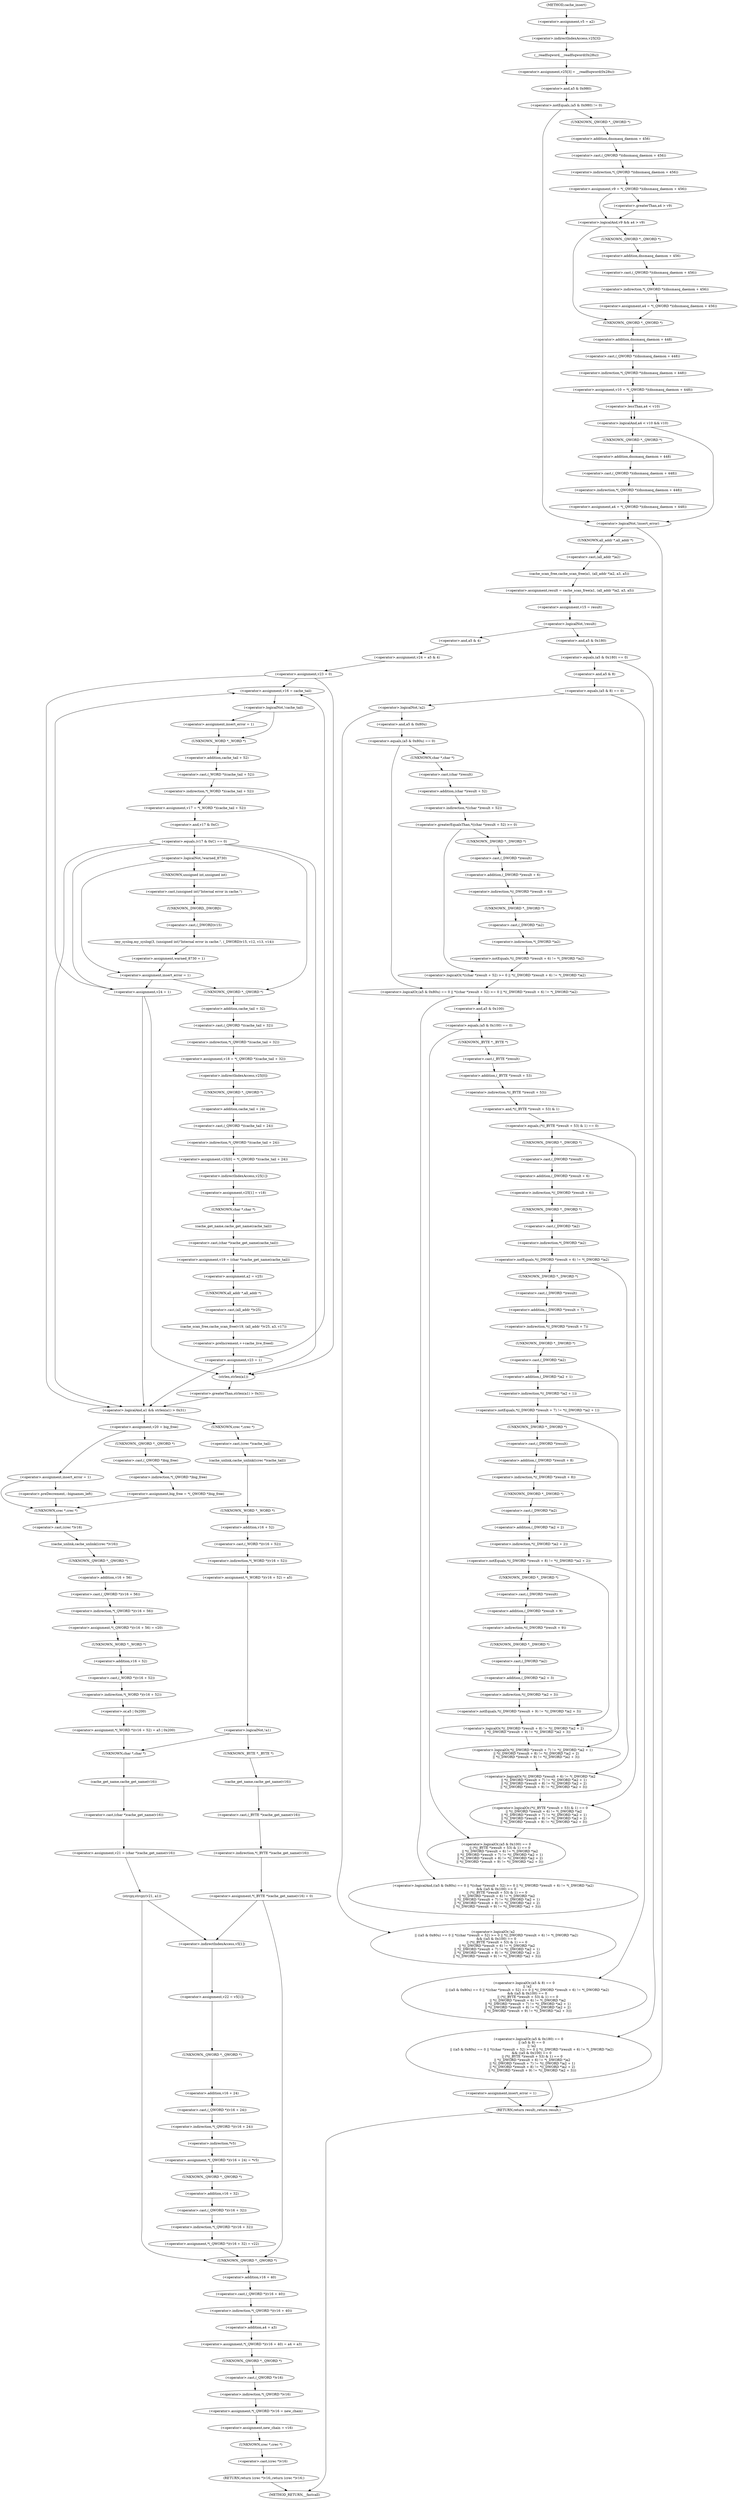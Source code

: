 digraph cache_insert {  
"1000144" [label = "(<operator>.assignment,v5 = a2)" ]
"1000147" [label = "(<operator>.assignment,v25[3] = __readfsqword(0x28u))" ]
"1000148" [label = "(<operator>.indirectIndexAccess,v25[3])" ]
"1000151" [label = "(__readfsqword,__readfsqword(0x28u))" ]
"1000154" [label = "(<operator>.notEquals,(a5 & 0x980) != 0)" ]
"1000155" [label = "(<operator>.and,a5 & 0x980)" ]
"1000160" [label = "(<operator>.assignment,v9 = *(_QWORD *)(dnsmasq_daemon + 456))" ]
"1000162" [label = "(<operator>.indirection,*(_QWORD *)(dnsmasq_daemon + 456))" ]
"1000163" [label = "(<operator>.cast,(_QWORD *)(dnsmasq_daemon + 456))" ]
"1000164" [label = "(UNKNOWN,_QWORD *,_QWORD *)" ]
"1000165" [label = "(<operator>.addition,dnsmasq_daemon + 456)" ]
"1000169" [label = "(<operator>.logicalAnd,v9 && a4 > v9)" ]
"1000171" [label = "(<operator>.greaterThan,a4 > v9)" ]
"1000174" [label = "(<operator>.assignment,a4 = *(_QWORD *)(dnsmasq_daemon + 456))" ]
"1000176" [label = "(<operator>.indirection,*(_QWORD *)(dnsmasq_daemon + 456))" ]
"1000177" [label = "(<operator>.cast,(_QWORD *)(dnsmasq_daemon + 456))" ]
"1000178" [label = "(UNKNOWN,_QWORD *,_QWORD *)" ]
"1000179" [label = "(<operator>.addition,dnsmasq_daemon + 456)" ]
"1000182" [label = "(<operator>.assignment,v10 = *(_QWORD *)(dnsmasq_daemon + 448))" ]
"1000184" [label = "(<operator>.indirection,*(_QWORD *)(dnsmasq_daemon + 448))" ]
"1000185" [label = "(<operator>.cast,(_QWORD *)(dnsmasq_daemon + 448))" ]
"1000186" [label = "(UNKNOWN,_QWORD *,_QWORD *)" ]
"1000187" [label = "(<operator>.addition,dnsmasq_daemon + 448)" ]
"1000191" [label = "(<operator>.logicalAnd,a4 < v10 && v10)" ]
"1000192" [label = "(<operator>.lessThan,a4 < v10)" ]
"1000196" [label = "(<operator>.assignment,a4 = *(_QWORD *)(dnsmasq_daemon + 448))" ]
"1000198" [label = "(<operator>.indirection,*(_QWORD *)(dnsmasq_daemon + 448))" ]
"1000199" [label = "(<operator>.cast,(_QWORD *)(dnsmasq_daemon + 448))" ]
"1000200" [label = "(UNKNOWN,_QWORD *,_QWORD *)" ]
"1000201" [label = "(<operator>.addition,dnsmasq_daemon + 448)" ]
"1000206" [label = "(<operator>.logicalNot,!insert_error)" ]
"1000209" [label = "(<operator>.assignment,result = cache_scan_free(a1, (all_addr *)a2, a3, a5))" ]
"1000211" [label = "(cache_scan_free,cache_scan_free(a1, (all_addr *)a2, a3, a5))" ]
"1000213" [label = "(<operator>.cast,(all_addr *)a2)" ]
"1000214" [label = "(UNKNOWN,all_addr *,all_addr *)" ]
"1000218" [label = "(<operator>.assignment,v15 = result)" ]
"1000222" [label = "(<operator>.logicalNot,!result)" ]
"1000225" [label = "(<operator>.assignment,v24 = a5 & 4)" ]
"1000227" [label = "(<operator>.and,a5 & 4)" ]
"1000230" [label = "(<operator>.assignment,v23 = 0)" ]
"1000236" [label = "(<operator>.assignment,v16 = cache_tail)" ]
"1000240" [label = "(<operator>.logicalNot,!cache_tail)" ]
"1000243" [label = "(<operator>.assignment,insert_error = 1)" ]
"1000247" [label = "(<operator>.assignment,v17 = *(_WORD *)(cache_tail + 52))" ]
"1000249" [label = "(<operator>.indirection,*(_WORD *)(cache_tail + 52))" ]
"1000250" [label = "(<operator>.cast,(_WORD *)(cache_tail + 52))" ]
"1000251" [label = "(UNKNOWN,_WORD *,_WORD *)" ]
"1000252" [label = "(<operator>.addition,cache_tail + 52)" ]
"1000256" [label = "(<operator>.equals,(v17 & 0xC) == 0)" ]
"1000257" [label = "(<operator>.and,v17 & 0xC)" ]
"1000266" [label = "(<operator>.logicalNot,!warned_8730)" ]
"1000269" [label = "(my_syslog,my_syslog(3, (unsigned int)\"Internal error in cache.\", (_DWORD)v15, v12, v13, v14))" ]
"1000271" [label = "(<operator>.cast,(unsigned int)\"Internal error in cache.\")" ]
"1000272" [label = "(UNKNOWN,unsigned int,unsigned int)" ]
"1000274" [label = "(<operator>.cast,(_DWORD)v15)" ]
"1000275" [label = "(UNKNOWN,_DWORD,_DWORD)" ]
"1000280" [label = "(<operator>.assignment,warned_8730 = 1)" ]
"1000283" [label = "(<operator>.assignment,insert_error = 1)" ]
"1000290" [label = "(<operator>.assignment,v18 = *(_QWORD *)(cache_tail + 32))" ]
"1000292" [label = "(<operator>.indirection,*(_QWORD *)(cache_tail + 32))" ]
"1000293" [label = "(<operator>.cast,(_QWORD *)(cache_tail + 32))" ]
"1000294" [label = "(UNKNOWN,_QWORD *,_QWORD *)" ]
"1000295" [label = "(<operator>.addition,cache_tail + 32)" ]
"1000298" [label = "(<operator>.assignment,v25[0] = *(_QWORD *)(cache_tail + 24))" ]
"1000299" [label = "(<operator>.indirectIndexAccess,v25[0])" ]
"1000302" [label = "(<operator>.indirection,*(_QWORD *)(cache_tail + 24))" ]
"1000303" [label = "(<operator>.cast,(_QWORD *)(cache_tail + 24))" ]
"1000304" [label = "(UNKNOWN,_QWORD *,_QWORD *)" ]
"1000305" [label = "(<operator>.addition,cache_tail + 24)" ]
"1000308" [label = "(<operator>.assignment,v25[1] = v18)" ]
"1000309" [label = "(<operator>.indirectIndexAccess,v25[1])" ]
"1000313" [label = "(<operator>.assignment,v19 = (char *)cache_get_name(cache_tail))" ]
"1000315" [label = "(<operator>.cast,(char *)cache_get_name(cache_tail))" ]
"1000316" [label = "(UNKNOWN,char *,char *)" ]
"1000317" [label = "(cache_get_name,cache_get_name(cache_tail))" ]
"1000319" [label = "(<operator>.assignment,a2 = v25)" ]
"1000322" [label = "(cache_scan_free,cache_scan_free(v19, (all_addr *)v25, a3, v17))" ]
"1000324" [label = "(<operator>.cast,(all_addr *)v25)" ]
"1000325" [label = "(UNKNOWN,all_addr *,all_addr *)" ]
"1000329" [label = "(<operator>.preIncrement,++cache_live_freed)" ]
"1000331" [label = "(<operator>.assignment,v23 = 1)" ]
"1000337" [label = "(<operator>.assignment,v24 = 1)" ]
"1000341" [label = "(<operator>.logicalAnd,a1 && strlen(a1) > 0x31)" ]
"1000343" [label = "(<operator>.greaterThan,strlen(a1) > 0x31)" ]
"1000344" [label = "(strlen,strlen(a1))" ]
"1000348" [label = "(<operator>.assignment,v20 = big_free)" ]
"1000354" [label = "(<operator>.assignment,big_free = *(_QWORD *)big_free)" ]
"1000356" [label = "(<operator>.indirection,*(_QWORD *)big_free)" ]
"1000357" [label = "(<operator>.cast,(_QWORD *)big_free)" ]
"1000358" [label = "(UNKNOWN,_QWORD *,_QWORD *)" ]
"1000363" [label = "(<operator>.assignment,insert_error = 1)" ]
"1000369" [label = "(<operator>.preDecrement,--bignames_left)" ]
"1000371" [label = "(cache_unlink,cache_unlink((crec *)v16))" ]
"1000372" [label = "(<operator>.cast,(crec *)v16)" ]
"1000373" [label = "(UNKNOWN,crec *,crec *)" ]
"1000375" [label = "(<operator>.assignment,*(_QWORD *)(v16 + 56) = v20)" ]
"1000376" [label = "(<operator>.indirection,*(_QWORD *)(v16 + 56))" ]
"1000377" [label = "(<operator>.cast,(_QWORD *)(v16 + 56))" ]
"1000378" [label = "(UNKNOWN,_QWORD *,_QWORD *)" ]
"1000379" [label = "(<operator>.addition,v16 + 56)" ]
"1000383" [label = "(<operator>.assignment,*(_WORD *)(v16 + 52) = a5 | 0x200)" ]
"1000384" [label = "(<operator>.indirection,*(_WORD *)(v16 + 52))" ]
"1000385" [label = "(<operator>.cast,(_WORD *)(v16 + 52))" ]
"1000386" [label = "(UNKNOWN,_WORD *,_WORD *)" ]
"1000387" [label = "(<operator>.addition,v16 + 52)" ]
"1000390" [label = "(<operator>.or,a5 | 0x200)" ]
"1000395" [label = "(cache_unlink,cache_unlink((crec *)cache_tail))" ]
"1000396" [label = "(<operator>.cast,(crec *)cache_tail)" ]
"1000397" [label = "(UNKNOWN,crec *,crec *)" ]
"1000399" [label = "(<operator>.assignment,*(_WORD *)(v16 + 52) = a5)" ]
"1000400" [label = "(<operator>.indirection,*(_WORD *)(v16 + 52))" ]
"1000401" [label = "(<operator>.cast,(_WORD *)(v16 + 52))" ]
"1000402" [label = "(UNKNOWN,_WORD *,_WORD *)" ]
"1000403" [label = "(<operator>.addition,v16 + 52)" ]
"1000408" [label = "(<operator>.logicalNot,!a1)" ]
"1000411" [label = "(<operator>.assignment,*(_BYTE *)cache_get_name(v16) = 0)" ]
"1000412" [label = "(<operator>.indirection,*(_BYTE *)cache_get_name(v16))" ]
"1000413" [label = "(<operator>.cast,(_BYTE *)cache_get_name(v16))" ]
"1000414" [label = "(UNKNOWN,_BYTE *,_BYTE *)" ]
"1000415" [label = "(cache_get_name,cache_get_name(v16))" ]
"1000419" [label = "(<operator>.assignment,v21 = (char *)cache_get_name(v16))" ]
"1000421" [label = "(<operator>.cast,(char *)cache_get_name(v16))" ]
"1000422" [label = "(UNKNOWN,char *,char *)" ]
"1000423" [label = "(cache_get_name,cache_get_name(v16))" ]
"1000425" [label = "(strcpy,strcpy(v21, a1))" ]
"1000432" [label = "(<operator>.assignment,v22 = v5[1])" ]
"1000434" [label = "(<operator>.indirectIndexAccess,v5[1])" ]
"1000437" [label = "(<operator>.assignment,*(_QWORD *)(v16 + 24) = *v5)" ]
"1000438" [label = "(<operator>.indirection,*(_QWORD *)(v16 + 24))" ]
"1000439" [label = "(<operator>.cast,(_QWORD *)(v16 + 24))" ]
"1000440" [label = "(UNKNOWN,_QWORD *,_QWORD *)" ]
"1000441" [label = "(<operator>.addition,v16 + 24)" ]
"1000444" [label = "(<operator>.indirection,*v5)" ]
"1000446" [label = "(<operator>.assignment,*(_QWORD *)(v16 + 32) = v22)" ]
"1000447" [label = "(<operator>.indirection,*(_QWORD *)(v16 + 32))" ]
"1000448" [label = "(<operator>.cast,(_QWORD *)(v16 + 32))" ]
"1000449" [label = "(UNKNOWN,_QWORD *,_QWORD *)" ]
"1000450" [label = "(<operator>.addition,v16 + 32)" ]
"1000454" [label = "(<operator>.assignment,*(_QWORD *)(v16 + 40) = a4 + a3)" ]
"1000455" [label = "(<operator>.indirection,*(_QWORD *)(v16 + 40))" ]
"1000456" [label = "(<operator>.cast,(_QWORD *)(v16 + 40))" ]
"1000457" [label = "(UNKNOWN,_QWORD *,_QWORD *)" ]
"1000458" [label = "(<operator>.addition,v16 + 40)" ]
"1000461" [label = "(<operator>.addition,a4 + a3)" ]
"1000464" [label = "(<operator>.assignment,*(_QWORD *)v16 = new_chain)" ]
"1000465" [label = "(<operator>.indirection,*(_QWORD *)v16)" ]
"1000466" [label = "(<operator>.cast,(_QWORD *)v16)" ]
"1000467" [label = "(UNKNOWN,_QWORD *,_QWORD *)" ]
"1000470" [label = "(<operator>.assignment,new_chain = v16)" ]
"1000473" [label = "(RETURN,return (crec *)v16;,return (crec *)v16;)" ]
"1000474" [label = "(<operator>.cast,(crec *)v16)" ]
"1000475" [label = "(UNKNOWN,crec *,crec *)" ]
"1000478" [label = "(<operator>.logicalOr,(a5 & 0x180) == 0\n      || (a5 & 8) == 0\n      || !a2\n      || ((a5 & 0x80u) == 0 || *((char *)result + 52) >= 0 || *((_DWORD *)result + 6) != *(_DWORD *)a2)\n      && ((a5 & 0x100) == 0\n       || (*((_BYTE *)result + 53) & 1) == 0\n       || *((_DWORD *)result + 6) != *(_DWORD *)a2\n       || *((_DWORD *)result + 7) != *((_DWORD *)a2 + 1)\n       || *((_DWORD *)result + 8) != *((_DWORD *)a2 + 2)\n       || *((_DWORD *)result + 9) != *((_DWORD *)a2 + 3)))" ]
"1000479" [label = "(<operator>.equals,(a5 & 0x180) == 0)" ]
"1000480" [label = "(<operator>.and,a5 & 0x180)" ]
"1000484" [label = "(<operator>.logicalOr,(a5 & 8) == 0\n      || !a2\n      || ((a5 & 0x80u) == 0 || *((char *)result + 52) >= 0 || *((_DWORD *)result + 6) != *(_DWORD *)a2)\n      && ((a5 & 0x100) == 0\n       || (*((_BYTE *)result + 53) & 1) == 0\n       || *((_DWORD *)result + 6) != *(_DWORD *)a2\n       || *((_DWORD *)result + 7) != *((_DWORD *)a2 + 1)\n       || *((_DWORD *)result + 8) != *((_DWORD *)a2 + 2)\n       || *((_DWORD *)result + 9) != *((_DWORD *)a2 + 3)))" ]
"1000485" [label = "(<operator>.equals,(a5 & 8) == 0)" ]
"1000486" [label = "(<operator>.and,a5 & 8)" ]
"1000490" [label = "(<operator>.logicalOr,!a2\n      || ((a5 & 0x80u) == 0 || *((char *)result + 52) >= 0 || *((_DWORD *)result + 6) != *(_DWORD *)a2)\n      && ((a5 & 0x100) == 0\n       || (*((_BYTE *)result + 53) & 1) == 0\n       || *((_DWORD *)result + 6) != *(_DWORD *)a2\n       || *((_DWORD *)result + 7) != *((_DWORD *)a2 + 1)\n       || *((_DWORD *)result + 8) != *((_DWORD *)a2 + 2)\n       || *((_DWORD *)result + 9) != *((_DWORD *)a2 + 3)))" ]
"1000491" [label = "(<operator>.logicalNot,!a2)" ]
"1000493" [label = "(<operator>.logicalAnd,((a5 & 0x80u) == 0 || *((char *)result + 52) >= 0 || *((_DWORD *)result + 6) != *(_DWORD *)a2)\n      && ((a5 & 0x100) == 0\n       || (*((_BYTE *)result + 53) & 1) == 0\n       || *((_DWORD *)result + 6) != *(_DWORD *)a2\n       || *((_DWORD *)result + 7) != *((_DWORD *)a2 + 1)\n       || *((_DWORD *)result + 8) != *((_DWORD *)a2 + 2)\n       || *((_DWORD *)result + 9) != *((_DWORD *)a2 + 3)))" ]
"1000494" [label = "(<operator>.logicalOr,(a5 & 0x80u) == 0 || *((char *)result + 52) >= 0 || *((_DWORD *)result + 6) != *(_DWORD *)a2)" ]
"1000495" [label = "(<operator>.equals,(a5 & 0x80u) == 0)" ]
"1000496" [label = "(<operator>.and,a5 & 0x80u)" ]
"1000500" [label = "(<operator>.logicalOr,*((char *)result + 52) >= 0 || *((_DWORD *)result + 6) != *(_DWORD *)a2)" ]
"1000501" [label = "(<operator>.greaterEqualsThan,*((char *)result + 52) >= 0)" ]
"1000502" [label = "(<operator>.indirection,*((char *)result + 52))" ]
"1000503" [label = "(<operator>.addition,(char *)result + 52)" ]
"1000504" [label = "(<operator>.cast,(char *)result)" ]
"1000505" [label = "(UNKNOWN,char *,char *)" ]
"1000509" [label = "(<operator>.notEquals,*((_DWORD *)result + 6) != *(_DWORD *)a2)" ]
"1000510" [label = "(<operator>.indirection,*((_DWORD *)result + 6))" ]
"1000511" [label = "(<operator>.addition,(_DWORD *)result + 6)" ]
"1000512" [label = "(<operator>.cast,(_DWORD *)result)" ]
"1000513" [label = "(UNKNOWN,_DWORD *,_DWORD *)" ]
"1000516" [label = "(<operator>.indirection,*(_DWORD *)a2)" ]
"1000517" [label = "(<operator>.cast,(_DWORD *)a2)" ]
"1000518" [label = "(UNKNOWN,_DWORD *,_DWORD *)" ]
"1000520" [label = "(<operator>.logicalOr,(a5 & 0x100) == 0\n       || (*((_BYTE *)result + 53) & 1) == 0\n       || *((_DWORD *)result + 6) != *(_DWORD *)a2\n       || *((_DWORD *)result + 7) != *((_DWORD *)a2 + 1)\n       || *((_DWORD *)result + 8) != *((_DWORD *)a2 + 2)\n       || *((_DWORD *)result + 9) != *((_DWORD *)a2 + 3))" ]
"1000521" [label = "(<operator>.equals,(a5 & 0x100) == 0)" ]
"1000522" [label = "(<operator>.and,a5 & 0x100)" ]
"1000526" [label = "(<operator>.logicalOr,(*((_BYTE *)result + 53) & 1) == 0\n       || *((_DWORD *)result + 6) != *(_DWORD *)a2\n       || *((_DWORD *)result + 7) != *((_DWORD *)a2 + 1)\n       || *((_DWORD *)result + 8) != *((_DWORD *)a2 + 2)\n       || *((_DWORD *)result + 9) != *((_DWORD *)a2 + 3))" ]
"1000527" [label = "(<operator>.equals,(*((_BYTE *)result + 53) & 1) == 0)" ]
"1000528" [label = "(<operator>.and,*((_BYTE *)result + 53) & 1)" ]
"1000529" [label = "(<operator>.indirection,*((_BYTE *)result + 53))" ]
"1000530" [label = "(<operator>.addition,(_BYTE *)result + 53)" ]
"1000531" [label = "(<operator>.cast,(_BYTE *)result)" ]
"1000532" [label = "(UNKNOWN,_BYTE *,_BYTE *)" ]
"1000537" [label = "(<operator>.logicalOr,*((_DWORD *)result + 6) != *(_DWORD *)a2\n       || *((_DWORD *)result + 7) != *((_DWORD *)a2 + 1)\n       || *((_DWORD *)result + 8) != *((_DWORD *)a2 + 2)\n       || *((_DWORD *)result + 9) != *((_DWORD *)a2 + 3))" ]
"1000538" [label = "(<operator>.notEquals,*((_DWORD *)result + 6) != *(_DWORD *)a2)" ]
"1000539" [label = "(<operator>.indirection,*((_DWORD *)result + 6))" ]
"1000540" [label = "(<operator>.addition,(_DWORD *)result + 6)" ]
"1000541" [label = "(<operator>.cast,(_DWORD *)result)" ]
"1000542" [label = "(UNKNOWN,_DWORD *,_DWORD *)" ]
"1000545" [label = "(<operator>.indirection,*(_DWORD *)a2)" ]
"1000546" [label = "(<operator>.cast,(_DWORD *)a2)" ]
"1000547" [label = "(UNKNOWN,_DWORD *,_DWORD *)" ]
"1000549" [label = "(<operator>.logicalOr,*((_DWORD *)result + 7) != *((_DWORD *)a2 + 1)\n       || *((_DWORD *)result + 8) != *((_DWORD *)a2 + 2)\n       || *((_DWORD *)result + 9) != *((_DWORD *)a2 + 3))" ]
"1000550" [label = "(<operator>.notEquals,*((_DWORD *)result + 7) != *((_DWORD *)a2 + 1))" ]
"1000551" [label = "(<operator>.indirection,*((_DWORD *)result + 7))" ]
"1000552" [label = "(<operator>.addition,(_DWORD *)result + 7)" ]
"1000553" [label = "(<operator>.cast,(_DWORD *)result)" ]
"1000554" [label = "(UNKNOWN,_DWORD *,_DWORD *)" ]
"1000557" [label = "(<operator>.indirection,*((_DWORD *)a2 + 1))" ]
"1000558" [label = "(<operator>.addition,(_DWORD *)a2 + 1)" ]
"1000559" [label = "(<operator>.cast,(_DWORD *)a2)" ]
"1000560" [label = "(UNKNOWN,_DWORD *,_DWORD *)" ]
"1000563" [label = "(<operator>.logicalOr,*((_DWORD *)result + 8) != *((_DWORD *)a2 + 2)\n       || *((_DWORD *)result + 9) != *((_DWORD *)a2 + 3))" ]
"1000564" [label = "(<operator>.notEquals,*((_DWORD *)result + 8) != *((_DWORD *)a2 + 2))" ]
"1000565" [label = "(<operator>.indirection,*((_DWORD *)result + 8))" ]
"1000566" [label = "(<operator>.addition,(_DWORD *)result + 8)" ]
"1000567" [label = "(<operator>.cast,(_DWORD *)result)" ]
"1000568" [label = "(UNKNOWN,_DWORD *,_DWORD *)" ]
"1000571" [label = "(<operator>.indirection,*((_DWORD *)a2 + 2))" ]
"1000572" [label = "(<operator>.addition,(_DWORD *)a2 + 2)" ]
"1000573" [label = "(<operator>.cast,(_DWORD *)a2)" ]
"1000574" [label = "(UNKNOWN,_DWORD *,_DWORD *)" ]
"1000577" [label = "(<operator>.notEquals,*((_DWORD *)result + 9) != *((_DWORD *)a2 + 3))" ]
"1000578" [label = "(<operator>.indirection,*((_DWORD *)result + 9))" ]
"1000579" [label = "(<operator>.addition,(_DWORD *)result + 9)" ]
"1000580" [label = "(<operator>.cast,(_DWORD *)result)" ]
"1000581" [label = "(UNKNOWN,_DWORD *,_DWORD *)" ]
"1000584" [label = "(<operator>.indirection,*((_DWORD *)a2 + 3))" ]
"1000585" [label = "(<operator>.addition,(_DWORD *)a2 + 3)" ]
"1000586" [label = "(<operator>.cast,(_DWORD *)a2)" ]
"1000587" [label = "(UNKNOWN,_DWORD *,_DWORD *)" ]
"1000591" [label = "(<operator>.assignment,insert_error = 1)" ]
"1000595" [label = "(RETURN,return result;,return result;)" ]
"1000119" [label = "(METHOD,cache_insert)" ]
"1000597" [label = "(METHOD_RETURN,__fastcall)" ]
  "1000144" -> "1000148" 
  "1000147" -> "1000155" 
  "1000148" -> "1000151" 
  "1000151" -> "1000147" 
  "1000154" -> "1000164" 
  "1000154" -> "1000206" 
  "1000155" -> "1000154" 
  "1000160" -> "1000169" 
  "1000160" -> "1000171" 
  "1000162" -> "1000160" 
  "1000163" -> "1000162" 
  "1000164" -> "1000165" 
  "1000165" -> "1000163" 
  "1000169" -> "1000178" 
  "1000169" -> "1000186" 
  "1000171" -> "1000169" 
  "1000174" -> "1000186" 
  "1000176" -> "1000174" 
  "1000177" -> "1000176" 
  "1000178" -> "1000179" 
  "1000179" -> "1000177" 
  "1000182" -> "1000192" 
  "1000184" -> "1000182" 
  "1000185" -> "1000184" 
  "1000186" -> "1000187" 
  "1000187" -> "1000185" 
  "1000191" -> "1000200" 
  "1000191" -> "1000206" 
  "1000192" -> "1000191" 
  "1000192" -> "1000191" 
  "1000196" -> "1000206" 
  "1000198" -> "1000196" 
  "1000199" -> "1000198" 
  "1000200" -> "1000201" 
  "1000201" -> "1000199" 
  "1000206" -> "1000214" 
  "1000206" -> "1000595" 
  "1000209" -> "1000218" 
  "1000211" -> "1000209" 
  "1000213" -> "1000211" 
  "1000214" -> "1000213" 
  "1000218" -> "1000222" 
  "1000222" -> "1000227" 
  "1000222" -> "1000480" 
  "1000225" -> "1000230" 
  "1000227" -> "1000225" 
  "1000230" -> "1000236" 
  "1000230" -> "1000341" 
  "1000230" -> "1000344" 
  "1000236" -> "1000240" 
  "1000240" -> "1000243" 
  "1000240" -> "1000251" 
  "1000243" -> "1000251" 
  "1000247" -> "1000257" 
  "1000249" -> "1000247" 
  "1000250" -> "1000249" 
  "1000251" -> "1000252" 
  "1000252" -> "1000250" 
  "1000256" -> "1000341" 
  "1000256" -> "1000344" 
  "1000256" -> "1000266" 
  "1000256" -> "1000294" 
  "1000256" -> "1000337" 
  "1000257" -> "1000256" 
  "1000266" -> "1000272" 
  "1000266" -> "1000283" 
  "1000269" -> "1000280" 
  "1000271" -> "1000275" 
  "1000272" -> "1000271" 
  "1000274" -> "1000269" 
  "1000275" -> "1000274" 
  "1000280" -> "1000283" 
  "1000283" -> "1000294" 
  "1000283" -> "1000337" 
  "1000290" -> "1000299" 
  "1000292" -> "1000290" 
  "1000293" -> "1000292" 
  "1000294" -> "1000295" 
  "1000295" -> "1000293" 
  "1000298" -> "1000309" 
  "1000299" -> "1000304" 
  "1000302" -> "1000298" 
  "1000303" -> "1000302" 
  "1000304" -> "1000305" 
  "1000305" -> "1000303" 
  "1000308" -> "1000316" 
  "1000309" -> "1000308" 
  "1000313" -> "1000319" 
  "1000315" -> "1000313" 
  "1000316" -> "1000317" 
  "1000317" -> "1000315" 
  "1000319" -> "1000325" 
  "1000322" -> "1000329" 
  "1000324" -> "1000322" 
  "1000325" -> "1000324" 
  "1000329" -> "1000331" 
  "1000331" -> "1000236" 
  "1000331" -> "1000341" 
  "1000331" -> "1000344" 
  "1000337" -> "1000236" 
  "1000337" -> "1000341" 
  "1000337" -> "1000344" 
  "1000341" -> "1000397" 
  "1000341" -> "1000348" 
  "1000343" -> "1000341" 
  "1000344" -> "1000343" 
  "1000348" -> "1000358" 
  "1000348" -> "1000363" 
  "1000354" -> "1000373" 
  "1000356" -> "1000354" 
  "1000357" -> "1000356" 
  "1000358" -> "1000357" 
  "1000363" -> "1000373" 
  "1000363" -> "1000369" 
  "1000369" -> "1000373" 
  "1000371" -> "1000378" 
  "1000372" -> "1000371" 
  "1000373" -> "1000372" 
  "1000375" -> "1000386" 
  "1000376" -> "1000375" 
  "1000377" -> "1000376" 
  "1000378" -> "1000379" 
  "1000379" -> "1000377" 
  "1000383" -> "1000422" 
  "1000384" -> "1000390" 
  "1000385" -> "1000384" 
  "1000386" -> "1000387" 
  "1000387" -> "1000385" 
  "1000390" -> "1000383" 
  "1000395" -> "1000402" 
  "1000396" -> "1000395" 
  "1000397" -> "1000396" 
  "1000399" -> "1000408" 
  "1000400" -> "1000399" 
  "1000401" -> "1000400" 
  "1000402" -> "1000403" 
  "1000403" -> "1000401" 
  "1000408" -> "1000414" 
  "1000408" -> "1000422" 
  "1000411" -> "1000457" 
  "1000411" -> "1000434" 
  "1000412" -> "1000411" 
  "1000413" -> "1000412" 
  "1000414" -> "1000415" 
  "1000415" -> "1000413" 
  "1000419" -> "1000425" 
  "1000421" -> "1000419" 
  "1000422" -> "1000423" 
  "1000423" -> "1000421" 
  "1000425" -> "1000457" 
  "1000425" -> "1000434" 
  "1000432" -> "1000440" 
  "1000434" -> "1000432" 
  "1000437" -> "1000449" 
  "1000438" -> "1000444" 
  "1000439" -> "1000438" 
  "1000440" -> "1000441" 
  "1000441" -> "1000439" 
  "1000444" -> "1000437" 
  "1000446" -> "1000457" 
  "1000447" -> "1000446" 
  "1000448" -> "1000447" 
  "1000449" -> "1000450" 
  "1000450" -> "1000448" 
  "1000454" -> "1000467" 
  "1000455" -> "1000461" 
  "1000456" -> "1000455" 
  "1000457" -> "1000458" 
  "1000458" -> "1000456" 
  "1000461" -> "1000454" 
  "1000464" -> "1000470" 
  "1000465" -> "1000464" 
  "1000466" -> "1000465" 
  "1000467" -> "1000466" 
  "1000470" -> "1000475" 
  "1000473" -> "1000597" 
  "1000474" -> "1000473" 
  "1000475" -> "1000474" 
  "1000478" -> "1000591" 
  "1000478" -> "1000595" 
  "1000479" -> "1000478" 
  "1000479" -> "1000486" 
  "1000480" -> "1000479" 
  "1000484" -> "1000478" 
  "1000485" -> "1000484" 
  "1000485" -> "1000491" 
  "1000486" -> "1000485" 
  "1000490" -> "1000484" 
  "1000491" -> "1000490" 
  "1000491" -> "1000496" 
  "1000493" -> "1000490" 
  "1000494" -> "1000493" 
  "1000494" -> "1000522" 
  "1000495" -> "1000505" 
  "1000495" -> "1000494" 
  "1000496" -> "1000495" 
  "1000500" -> "1000494" 
  "1000501" -> "1000513" 
  "1000501" -> "1000500" 
  "1000502" -> "1000501" 
  "1000503" -> "1000502" 
  "1000504" -> "1000503" 
  "1000505" -> "1000504" 
  "1000509" -> "1000500" 
  "1000510" -> "1000518" 
  "1000511" -> "1000510" 
  "1000512" -> "1000511" 
  "1000513" -> "1000512" 
  "1000516" -> "1000509" 
  "1000517" -> "1000516" 
  "1000518" -> "1000517" 
  "1000520" -> "1000493" 
  "1000521" -> "1000532" 
  "1000521" -> "1000520" 
  "1000522" -> "1000521" 
  "1000526" -> "1000520" 
  "1000527" -> "1000542" 
  "1000527" -> "1000526" 
  "1000528" -> "1000527" 
  "1000529" -> "1000528" 
  "1000530" -> "1000529" 
  "1000531" -> "1000530" 
  "1000532" -> "1000531" 
  "1000537" -> "1000526" 
  "1000538" -> "1000554" 
  "1000538" -> "1000537" 
  "1000539" -> "1000547" 
  "1000540" -> "1000539" 
  "1000541" -> "1000540" 
  "1000542" -> "1000541" 
  "1000545" -> "1000538" 
  "1000546" -> "1000545" 
  "1000547" -> "1000546" 
  "1000549" -> "1000537" 
  "1000550" -> "1000568" 
  "1000550" -> "1000549" 
  "1000551" -> "1000560" 
  "1000552" -> "1000551" 
  "1000553" -> "1000552" 
  "1000554" -> "1000553" 
  "1000557" -> "1000550" 
  "1000558" -> "1000557" 
  "1000559" -> "1000558" 
  "1000560" -> "1000559" 
  "1000563" -> "1000549" 
  "1000564" -> "1000581" 
  "1000564" -> "1000563" 
  "1000565" -> "1000574" 
  "1000566" -> "1000565" 
  "1000567" -> "1000566" 
  "1000568" -> "1000567" 
  "1000571" -> "1000564" 
  "1000572" -> "1000571" 
  "1000573" -> "1000572" 
  "1000574" -> "1000573" 
  "1000577" -> "1000563" 
  "1000578" -> "1000587" 
  "1000579" -> "1000578" 
  "1000580" -> "1000579" 
  "1000581" -> "1000580" 
  "1000584" -> "1000577" 
  "1000585" -> "1000584" 
  "1000586" -> "1000585" 
  "1000587" -> "1000586" 
  "1000591" -> "1000595" 
  "1000595" -> "1000597" 
  "1000119" -> "1000144" 
}
